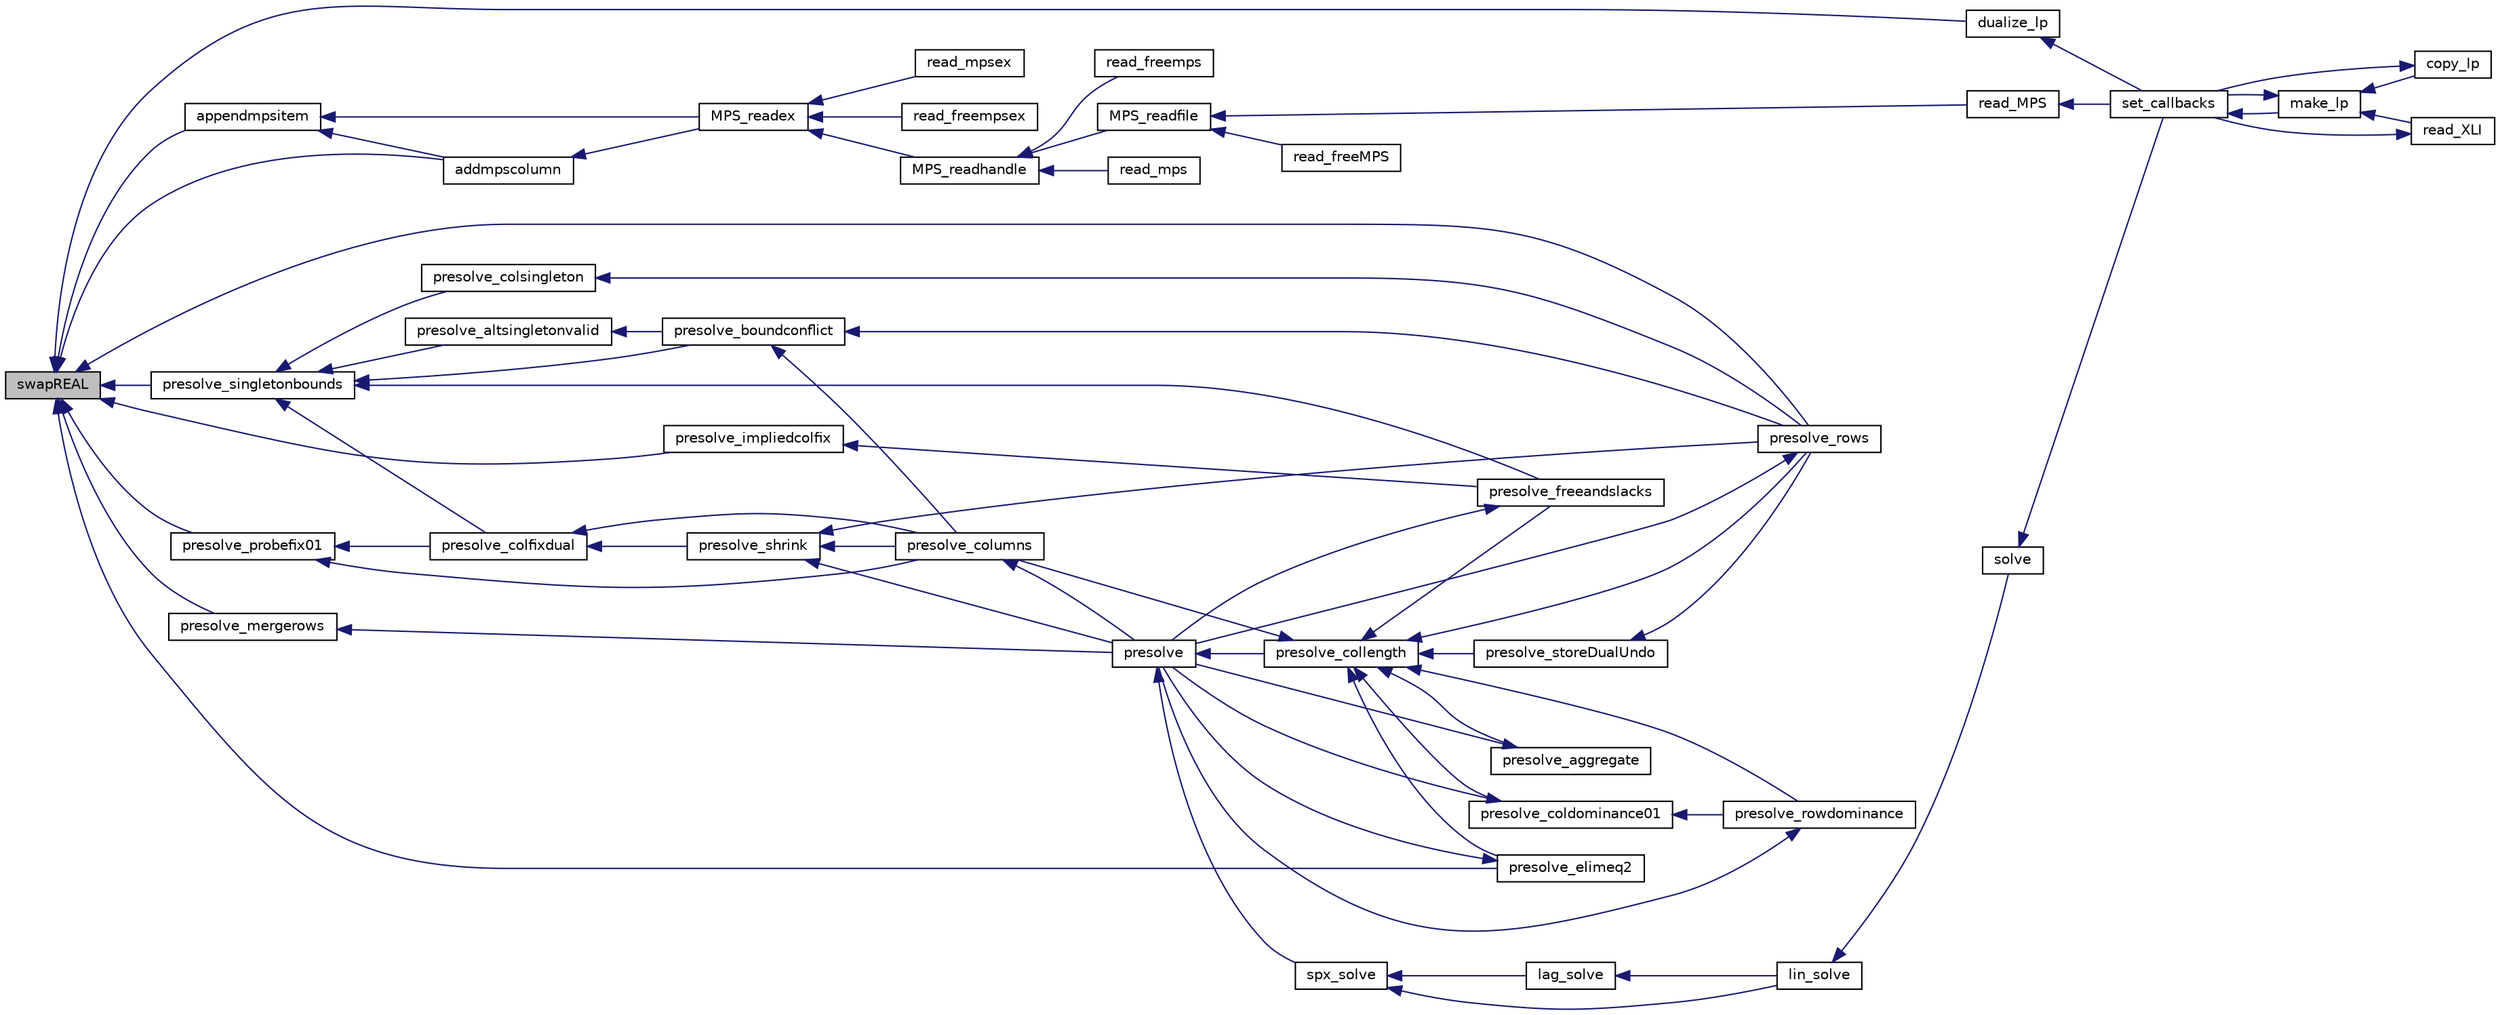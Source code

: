 digraph "swapREAL"
{
  edge [fontname="Helvetica",fontsize="10",labelfontname="Helvetica",labelfontsize="10"];
  node [fontname="Helvetica",fontsize="10",shape=record];
  rankdir="LR";
  Node2113 [label="swapREAL",height=0.2,width=0.4,color="black", fillcolor="grey75", style="filled", fontcolor="black"];
  Node2113 -> Node2114 [dir="back",color="midnightblue",fontsize="10",style="solid",fontname="Helvetica"];
  Node2114 [label="dualize_lp",height=0.2,width=0.4,color="black", fillcolor="white", style="filled",URL="$df/df7/lp__lib_8h.html#a812e116d6c53282e82fbab4b8ecb3ff8"];
  Node2114 -> Node2115 [dir="back",color="midnightblue",fontsize="10",style="solid",fontname="Helvetica"];
  Node2115 [label="set_callbacks",height=0.2,width=0.4,color="black", fillcolor="white", style="filled",URL="$df/df7/lp__lib_8h.html#a929e8acb9704f61e16927c915c15cd07"];
  Node2115 -> Node2116 [dir="back",color="midnightblue",fontsize="10",style="solid",fontname="Helvetica"];
  Node2116 [label="make_lp",height=0.2,width=0.4,color="black", fillcolor="white", style="filled",URL="$df/df7/lp__lib_8h.html#a68a0333d84dd944f67e2a0ec72e346a9"];
  Node2116 -> Node2117 [dir="back",color="midnightblue",fontsize="10",style="solid",fontname="Helvetica"];
  Node2117 [label="copy_lp",height=0.2,width=0.4,color="black", fillcolor="white", style="filled",URL="$df/df7/lp__lib_8h.html#aca83ecdbc200b414db491306f3070ae9"];
  Node2117 -> Node2115 [dir="back",color="midnightblue",fontsize="10",style="solid",fontname="Helvetica"];
  Node2116 -> Node2115 [dir="back",color="midnightblue",fontsize="10",style="solid",fontname="Helvetica"];
  Node2116 -> Node2118 [dir="back",color="midnightblue",fontsize="10",style="solid",fontname="Helvetica"];
  Node2118 [label="read_XLI",height=0.2,width=0.4,color="black", fillcolor="white", style="filled",URL="$df/df7/lp__lib_8h.html#a351dd803960ab0dae2b39f2c65d3a58d"];
  Node2118 -> Node2115 [dir="back",color="midnightblue",fontsize="10",style="solid",fontname="Helvetica"];
  Node2113 -> Node2119 [dir="back",color="midnightblue",fontsize="10",style="solid",fontname="Helvetica"];
  Node2119 [label="addmpscolumn",height=0.2,width=0.4,color="black", fillcolor="white", style="filled",URL="$db/db0/lp___m_p_s_8c.html#a9aef6aa404c00c741ffd39f57d2e568e"];
  Node2119 -> Node2120 [dir="back",color="midnightblue",fontsize="10",style="solid",fontname="Helvetica"];
  Node2120 [label="MPS_readex",height=0.2,width=0.4,color="black", fillcolor="white", style="filled",URL="$db/db0/lp___m_p_s_8c.html#aea59712cb910942080d5bf45bdaba80b"];
  Node2120 -> Node2121 [dir="back",color="midnightblue",fontsize="10",style="solid",fontname="Helvetica"];
  Node2121 [label="read_mpsex",height=0.2,width=0.4,color="black", fillcolor="white", style="filled",URL="$df/df7/lp__lib_8h.html#ab4fd98dae3427337b482648696e8cb8b"];
  Node2120 -> Node2122 [dir="back",color="midnightblue",fontsize="10",style="solid",fontname="Helvetica"];
  Node2122 [label="read_freempsex",height=0.2,width=0.4,color="black", fillcolor="white", style="filled",URL="$df/df7/lp__lib_8h.html#ab52893f02ab0e0607c3f11d7676fbe53"];
  Node2120 -> Node2123 [dir="back",color="midnightblue",fontsize="10",style="solid",fontname="Helvetica"];
  Node2123 [label="MPS_readhandle",height=0.2,width=0.4,color="black", fillcolor="white", style="filled",URL="$d1/ddb/lp___m_p_s_8h.html#aa50322905617f743be6364b668892d57"];
  Node2123 -> Node2124 [dir="back",color="midnightblue",fontsize="10",style="solid",fontname="Helvetica"];
  Node2124 [label="read_mps",height=0.2,width=0.4,color="black", fillcolor="white", style="filled",URL="$df/df7/lp__lib_8h.html#ab331749f216f3baa7cf785dbd1e891da"];
  Node2123 -> Node2125 [dir="back",color="midnightblue",fontsize="10",style="solid",fontname="Helvetica"];
  Node2125 [label="read_freemps",height=0.2,width=0.4,color="black", fillcolor="white", style="filled",URL="$df/df7/lp__lib_8h.html#aa20d230557df91cec7878aeb9a54c080"];
  Node2123 -> Node2126 [dir="back",color="midnightblue",fontsize="10",style="solid",fontname="Helvetica"];
  Node2126 [label="MPS_readfile",height=0.2,width=0.4,color="black", fillcolor="white", style="filled",URL="$d1/ddb/lp___m_p_s_8h.html#a252ece8e4e0ff97b9c4ffefcd5314fa2"];
  Node2126 -> Node2127 [dir="back",color="midnightblue",fontsize="10",style="solid",fontname="Helvetica"];
  Node2127 [label="read_MPS",height=0.2,width=0.4,color="black", fillcolor="white", style="filled",URL="$df/df7/lp__lib_8h.html#ac9c857aa1327544dc606a451a50acd6f"];
  Node2127 -> Node2115 [dir="back",color="midnightblue",fontsize="10",style="solid",fontname="Helvetica"];
  Node2126 -> Node2128 [dir="back",color="midnightblue",fontsize="10",style="solid",fontname="Helvetica"];
  Node2128 [label="read_freeMPS",height=0.2,width=0.4,color="black", fillcolor="white", style="filled",URL="$df/df7/lp__lib_8h.html#a37f88b0ab90b782cde7fb064a3a6797e"];
  Node2113 -> Node2129 [dir="back",color="midnightblue",fontsize="10",style="solid",fontname="Helvetica"];
  Node2129 [label="appendmpsitem",height=0.2,width=0.4,color="black", fillcolor="white", style="filled",URL="$db/db0/lp___m_p_s_8c.html#a5ca0276fe0bed9bb58bd52e02304cf44"];
  Node2129 -> Node2119 [dir="back",color="midnightblue",fontsize="10",style="solid",fontname="Helvetica"];
  Node2129 -> Node2120 [dir="back",color="midnightblue",fontsize="10",style="solid",fontname="Helvetica"];
  Node2113 -> Node2130 [dir="back",color="midnightblue",fontsize="10",style="solid",fontname="Helvetica"];
  Node2130 [label="presolve_singletonbounds",height=0.2,width=0.4,color="black", fillcolor="white", style="filled",URL="$d3/da5/lp__presolve_8c.html#a999a92c0505bd857662fc6a48ef9aff1"];
  Node2130 -> Node2131 [dir="back",color="midnightblue",fontsize="10",style="solid",fontname="Helvetica"];
  Node2131 [label="presolve_altsingletonvalid",height=0.2,width=0.4,color="black", fillcolor="white", style="filled",URL="$d3/da5/lp__presolve_8c.html#a6627ec70da85490ad0629fcaf8938a41"];
  Node2131 -> Node2132 [dir="back",color="midnightblue",fontsize="10",style="solid",fontname="Helvetica"];
  Node2132 [label="presolve_boundconflict",height=0.2,width=0.4,color="black", fillcolor="white", style="filled",URL="$d3/da5/lp__presolve_8c.html#a1d3ef7ae70f3c709e0c9fb3e37f2e1b5"];
  Node2132 -> Node2133 [dir="back",color="midnightblue",fontsize="10",style="solid",fontname="Helvetica"];
  Node2133 [label="presolve_columns",height=0.2,width=0.4,color="black", fillcolor="white", style="filled",URL="$d3/da5/lp__presolve_8c.html#ada5e067bb25106a6d8ecd75d23be8600"];
  Node2133 -> Node2134 [dir="back",color="midnightblue",fontsize="10",style="solid",fontname="Helvetica"];
  Node2134 [label="presolve",height=0.2,width=0.4,color="black", fillcolor="white", style="filled",URL="$da/dae/lp__presolve_8h.html#a63c9f891fb867de51e44d08313fdd585"];
  Node2134 -> Node2135 [dir="back",color="midnightblue",fontsize="10",style="solid",fontname="Helvetica"];
  Node2135 [label="presolve_collength",height=0.2,width=0.4,color="black", fillcolor="white", style="filled",URL="$da/dae/lp__presolve_8h.html#a58b595e285879c5d2996a0a6247d9389"];
  Node2135 -> Node2136 [dir="back",color="midnightblue",fontsize="10",style="solid",fontname="Helvetica"];
  Node2136 [label="presolve_storeDualUndo",height=0.2,width=0.4,color="black", fillcolor="white", style="filled",URL="$d3/da5/lp__presolve_8c.html#a1aba0570d1275e34fbd173aa558c4c14"];
  Node2136 -> Node2137 [dir="back",color="midnightblue",fontsize="10",style="solid",fontname="Helvetica"];
  Node2137 [label="presolve_rows",height=0.2,width=0.4,color="black", fillcolor="white", style="filled",URL="$d3/da5/lp__presolve_8c.html#a93c32e563cfede02af08bd1a3d46bd6d"];
  Node2137 -> Node2134 [dir="back",color="midnightblue",fontsize="10",style="solid",fontname="Helvetica"];
  Node2135 -> Node2138 [dir="back",color="midnightblue",fontsize="10",style="solid",fontname="Helvetica"];
  Node2138 [label="presolve_elimeq2",height=0.2,width=0.4,color="black", fillcolor="white", style="filled",URL="$d3/da5/lp__presolve_8c.html#a7844c56aa332fe22274fffac21b497b8"];
  Node2138 -> Node2134 [dir="back",color="midnightblue",fontsize="10",style="solid",fontname="Helvetica"];
  Node2135 -> Node2139 [dir="back",color="midnightblue",fontsize="10",style="solid",fontname="Helvetica"];
  Node2139 [label="presolve_rowdominance",height=0.2,width=0.4,color="black", fillcolor="white", style="filled",URL="$d3/da5/lp__presolve_8c.html#a7e03acd96990d99539251375f7faff4a"];
  Node2139 -> Node2134 [dir="back",color="midnightblue",fontsize="10",style="solid",fontname="Helvetica"];
  Node2135 -> Node2140 [dir="back",color="midnightblue",fontsize="10",style="solid",fontname="Helvetica"];
  Node2140 [label="presolve_coldominance01",height=0.2,width=0.4,color="black", fillcolor="white", style="filled",URL="$d3/da5/lp__presolve_8c.html#a38ba8dae4e0bbdd4ab2ab77f7d146596"];
  Node2140 -> Node2139 [dir="back",color="midnightblue",fontsize="10",style="solid",fontname="Helvetica"];
  Node2140 -> Node2134 [dir="back",color="midnightblue",fontsize="10",style="solid",fontname="Helvetica"];
  Node2135 -> Node2141 [dir="back",color="midnightblue",fontsize="10",style="solid",fontname="Helvetica"];
  Node2141 [label="presolve_aggregate",height=0.2,width=0.4,color="black", fillcolor="white", style="filled",URL="$d3/da5/lp__presolve_8c.html#accb9e4202e7222ff4aba91e3c15efa73"];
  Node2141 -> Node2134 [dir="back",color="midnightblue",fontsize="10",style="solid",fontname="Helvetica"];
  Node2135 -> Node2133 [dir="back",color="midnightblue",fontsize="10",style="solid",fontname="Helvetica"];
  Node2135 -> Node2142 [dir="back",color="midnightblue",fontsize="10",style="solid",fontname="Helvetica"];
  Node2142 [label="presolve_freeandslacks",height=0.2,width=0.4,color="black", fillcolor="white", style="filled",URL="$d3/da5/lp__presolve_8c.html#a62d34320b14c8946670a7fc73a04828a"];
  Node2142 -> Node2134 [dir="back",color="midnightblue",fontsize="10",style="solid",fontname="Helvetica"];
  Node2135 -> Node2137 [dir="back",color="midnightblue",fontsize="10",style="solid",fontname="Helvetica"];
  Node2134 -> Node2143 [dir="back",color="midnightblue",fontsize="10",style="solid",fontname="Helvetica"];
  Node2143 [label="spx_solve",height=0.2,width=0.4,color="black", fillcolor="white", style="filled",URL="$d1/d0a/lp__simplex_8h.html#a3effc8b68c1fb21095e7324d83d0dbf7"];
  Node2143 -> Node2144 [dir="back",color="midnightblue",fontsize="10",style="solid",fontname="Helvetica"];
  Node2144 [label="lag_solve",height=0.2,width=0.4,color="black", fillcolor="white", style="filled",URL="$d1/d0a/lp__simplex_8h.html#a320e9e82c06466267a7cb7844c7767b8"];
  Node2144 -> Node2145 [dir="back",color="midnightblue",fontsize="10",style="solid",fontname="Helvetica"];
  Node2145 [label="lin_solve",height=0.2,width=0.4,color="black", fillcolor="white", style="filled",URL="$d1/d0a/lp__simplex_8h.html#a794b0beb471eb7ece9a694717b65b947"];
  Node2145 -> Node2146 [dir="back",color="midnightblue",fontsize="10",style="solid",fontname="Helvetica"];
  Node2146 [label="solve",height=0.2,width=0.4,color="black", fillcolor="white", style="filled",URL="$df/df7/lp__lib_8h.html#a0f4da3a192397e77e6fe92704d4fad3f"];
  Node2146 -> Node2115 [dir="back",color="midnightblue",fontsize="10",style="solid",fontname="Helvetica"];
  Node2143 -> Node2145 [dir="back",color="midnightblue",fontsize="10",style="solid",fontname="Helvetica"];
  Node2132 -> Node2137 [dir="back",color="midnightblue",fontsize="10",style="solid",fontname="Helvetica"];
  Node2130 -> Node2147 [dir="back",color="midnightblue",fontsize="10",style="solid",fontname="Helvetica"];
  Node2147 [label="presolve_colsingleton",height=0.2,width=0.4,color="black", fillcolor="white", style="filled",URL="$d3/da5/lp__presolve_8c.html#adc6e0132ae9a26e83c693ef6bb06ad8f"];
  Node2147 -> Node2137 [dir="back",color="midnightblue",fontsize="10",style="solid",fontname="Helvetica"];
  Node2130 -> Node2148 [dir="back",color="midnightblue",fontsize="10",style="solid",fontname="Helvetica"];
  Node2148 [label="presolve_colfixdual",height=0.2,width=0.4,color="black", fillcolor="white", style="filled",URL="$da/dae/lp__presolve_8h.html#affe1dcb505a4c020841d39c4fa142595"];
  Node2148 -> Node2149 [dir="back",color="midnightblue",fontsize="10",style="solid",fontname="Helvetica"];
  Node2149 [label="presolve_shrink",height=0.2,width=0.4,color="black", fillcolor="white", style="filled",URL="$da/dae/lp__presolve_8h.html#a0af83f2ddc82962e4531d33df40823b4"];
  Node2149 -> Node2133 [dir="back",color="midnightblue",fontsize="10",style="solid",fontname="Helvetica"];
  Node2149 -> Node2137 [dir="back",color="midnightblue",fontsize="10",style="solid",fontname="Helvetica"];
  Node2149 -> Node2134 [dir="back",color="midnightblue",fontsize="10",style="solid",fontname="Helvetica"];
  Node2148 -> Node2133 [dir="back",color="midnightblue",fontsize="10",style="solid",fontname="Helvetica"];
  Node2130 -> Node2132 [dir="back",color="midnightblue",fontsize="10",style="solid",fontname="Helvetica"];
  Node2130 -> Node2142 [dir="back",color="midnightblue",fontsize="10",style="solid",fontname="Helvetica"];
  Node2113 -> Node2150 [dir="back",color="midnightblue",fontsize="10",style="solid",fontname="Helvetica"];
  Node2150 [label="presolve_probefix01",height=0.2,width=0.4,color="black", fillcolor="white", style="filled",URL="$d3/da5/lp__presolve_8c.html#adc2388bf56a7e103a2eea50c15613566"];
  Node2150 -> Node2148 [dir="back",color="midnightblue",fontsize="10",style="solid",fontname="Helvetica"];
  Node2150 -> Node2133 [dir="back",color="midnightblue",fontsize="10",style="solid",fontname="Helvetica"];
  Node2113 -> Node2151 [dir="back",color="midnightblue",fontsize="10",style="solid",fontname="Helvetica"];
  Node2151 [label="presolve_mergerows",height=0.2,width=0.4,color="black", fillcolor="white", style="filled",URL="$d3/da5/lp__presolve_8c.html#a77db38abe14bf53f38e48251cf339ad5"];
  Node2151 -> Node2134 [dir="back",color="midnightblue",fontsize="10",style="solid",fontname="Helvetica"];
  Node2113 -> Node2138 [dir="back",color="midnightblue",fontsize="10",style="solid",fontname="Helvetica"];
  Node2113 -> Node2152 [dir="back",color="midnightblue",fontsize="10",style="solid",fontname="Helvetica"];
  Node2152 [label="presolve_impliedcolfix",height=0.2,width=0.4,color="black", fillcolor="white", style="filled",URL="$d3/da5/lp__presolve_8c.html#a25320b5f693a313addfb4d08c8d8a4fc"];
  Node2152 -> Node2142 [dir="back",color="midnightblue",fontsize="10",style="solid",fontname="Helvetica"];
  Node2113 -> Node2137 [dir="back",color="midnightblue",fontsize="10",style="solid",fontname="Helvetica"];
}
